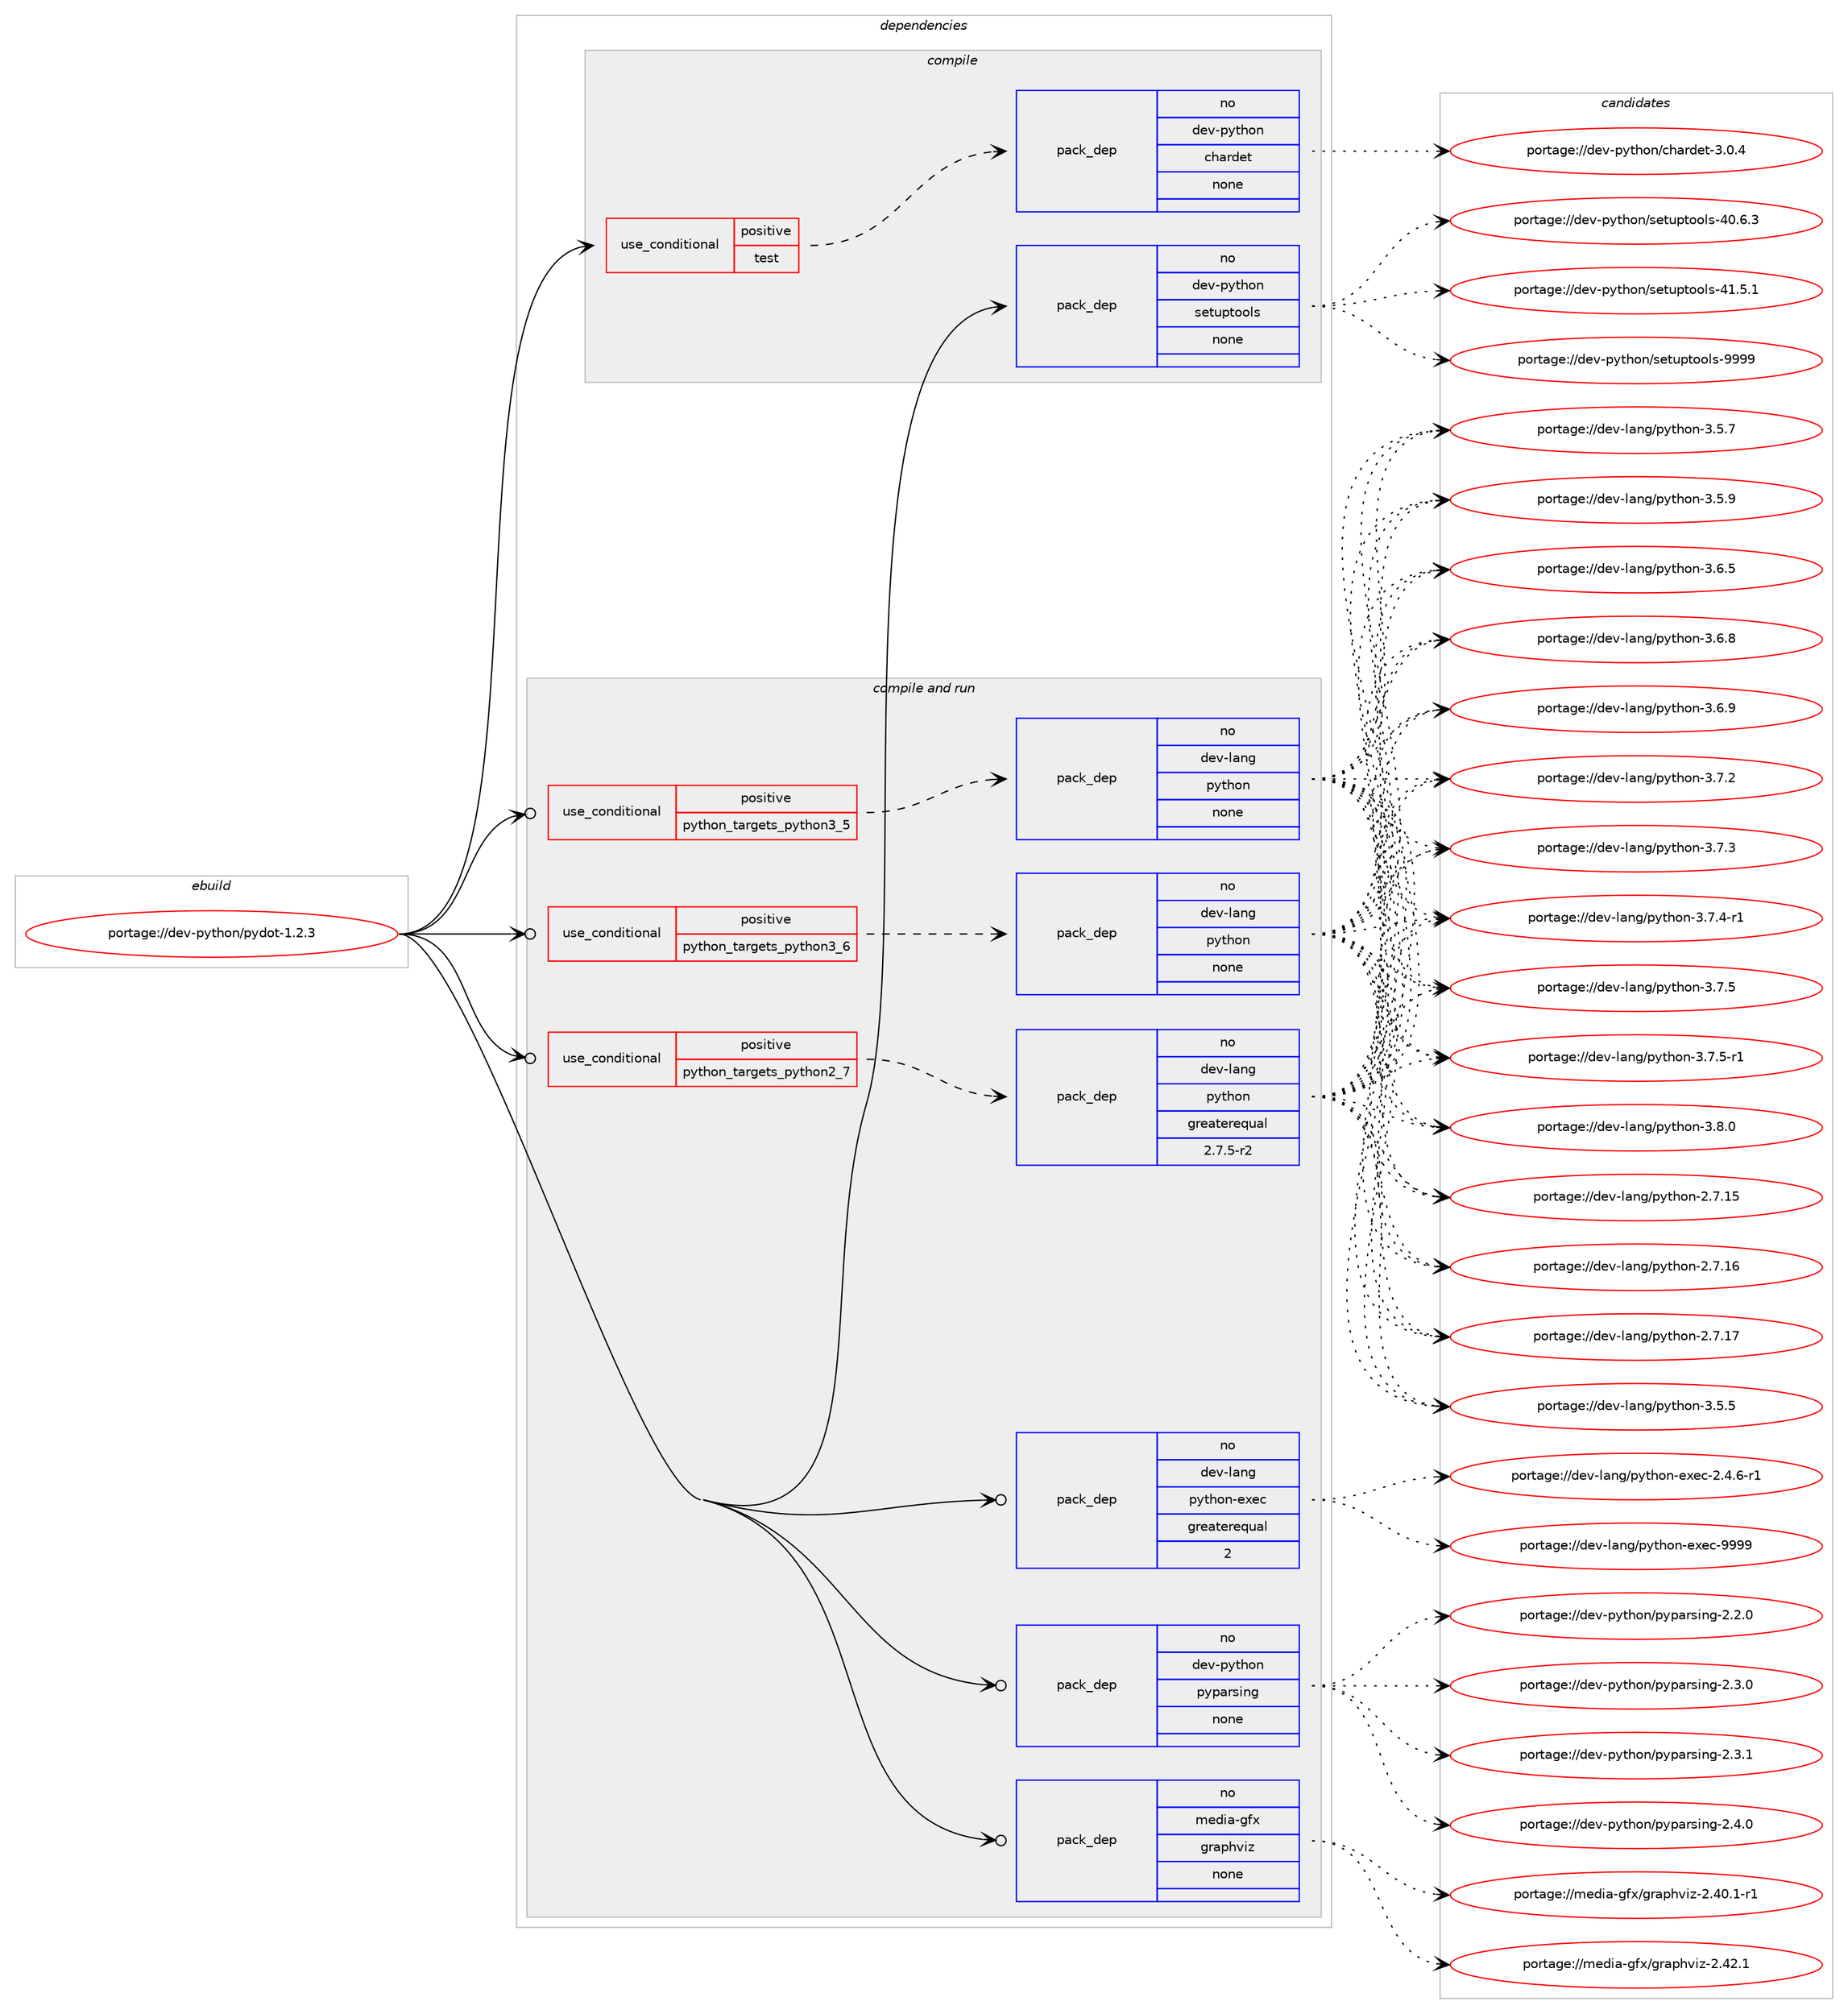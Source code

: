 digraph prolog {

# *************
# Graph options
# *************

newrank=true;
concentrate=true;
compound=true;
graph [rankdir=LR,fontname=Helvetica,fontsize=10,ranksep=1.5];#, ranksep=2.5, nodesep=0.2];
edge  [arrowhead=vee];
node  [fontname=Helvetica,fontsize=10];

# **********
# The ebuild
# **********

subgraph cluster_leftcol {
color=gray;
rank=same;
label=<<i>ebuild</i>>;
id [label="portage://dev-python/pydot-1.2.3", color=red, width=4, href="../dev-python/pydot-1.2.3.svg"];
}

# ****************
# The dependencies
# ****************

subgraph cluster_midcol {
color=gray;
label=<<i>dependencies</i>>;
subgraph cluster_compile {
fillcolor="#eeeeee";
style=filled;
label=<<i>compile</i>>;
subgraph cond34992 {
dependency160309 [label=<<TABLE BORDER="0" CELLBORDER="1" CELLSPACING="0" CELLPADDING="4"><TR><TD ROWSPAN="3" CELLPADDING="10">use_conditional</TD></TR><TR><TD>positive</TD></TR><TR><TD>test</TD></TR></TABLE>>, shape=none, color=red];
subgraph pack121952 {
dependency160310 [label=<<TABLE BORDER="0" CELLBORDER="1" CELLSPACING="0" CELLPADDING="4" WIDTH="220"><TR><TD ROWSPAN="6" CELLPADDING="30">pack_dep</TD></TR><TR><TD WIDTH="110">no</TD></TR><TR><TD>dev-python</TD></TR><TR><TD>chardet</TD></TR><TR><TD>none</TD></TR><TR><TD></TD></TR></TABLE>>, shape=none, color=blue];
}
dependency160309:e -> dependency160310:w [weight=20,style="dashed",arrowhead="vee"];
}
id:e -> dependency160309:w [weight=20,style="solid",arrowhead="vee"];
subgraph pack121953 {
dependency160311 [label=<<TABLE BORDER="0" CELLBORDER="1" CELLSPACING="0" CELLPADDING="4" WIDTH="220"><TR><TD ROWSPAN="6" CELLPADDING="30">pack_dep</TD></TR><TR><TD WIDTH="110">no</TD></TR><TR><TD>dev-python</TD></TR><TR><TD>setuptools</TD></TR><TR><TD>none</TD></TR><TR><TD></TD></TR></TABLE>>, shape=none, color=blue];
}
id:e -> dependency160311:w [weight=20,style="solid",arrowhead="vee"];
}
subgraph cluster_compileandrun {
fillcolor="#eeeeee";
style=filled;
label=<<i>compile and run</i>>;
subgraph cond34993 {
dependency160312 [label=<<TABLE BORDER="0" CELLBORDER="1" CELLSPACING="0" CELLPADDING="4"><TR><TD ROWSPAN="3" CELLPADDING="10">use_conditional</TD></TR><TR><TD>positive</TD></TR><TR><TD>python_targets_python2_7</TD></TR></TABLE>>, shape=none, color=red];
subgraph pack121954 {
dependency160313 [label=<<TABLE BORDER="0" CELLBORDER="1" CELLSPACING="0" CELLPADDING="4" WIDTH="220"><TR><TD ROWSPAN="6" CELLPADDING="30">pack_dep</TD></TR><TR><TD WIDTH="110">no</TD></TR><TR><TD>dev-lang</TD></TR><TR><TD>python</TD></TR><TR><TD>greaterequal</TD></TR><TR><TD>2.7.5-r2</TD></TR></TABLE>>, shape=none, color=blue];
}
dependency160312:e -> dependency160313:w [weight=20,style="dashed",arrowhead="vee"];
}
id:e -> dependency160312:w [weight=20,style="solid",arrowhead="odotvee"];
subgraph cond34994 {
dependency160314 [label=<<TABLE BORDER="0" CELLBORDER="1" CELLSPACING="0" CELLPADDING="4"><TR><TD ROWSPAN="3" CELLPADDING="10">use_conditional</TD></TR><TR><TD>positive</TD></TR><TR><TD>python_targets_python3_5</TD></TR></TABLE>>, shape=none, color=red];
subgraph pack121955 {
dependency160315 [label=<<TABLE BORDER="0" CELLBORDER="1" CELLSPACING="0" CELLPADDING="4" WIDTH="220"><TR><TD ROWSPAN="6" CELLPADDING="30">pack_dep</TD></TR><TR><TD WIDTH="110">no</TD></TR><TR><TD>dev-lang</TD></TR><TR><TD>python</TD></TR><TR><TD>none</TD></TR><TR><TD></TD></TR></TABLE>>, shape=none, color=blue];
}
dependency160314:e -> dependency160315:w [weight=20,style="dashed",arrowhead="vee"];
}
id:e -> dependency160314:w [weight=20,style="solid",arrowhead="odotvee"];
subgraph cond34995 {
dependency160316 [label=<<TABLE BORDER="0" CELLBORDER="1" CELLSPACING="0" CELLPADDING="4"><TR><TD ROWSPAN="3" CELLPADDING="10">use_conditional</TD></TR><TR><TD>positive</TD></TR><TR><TD>python_targets_python3_6</TD></TR></TABLE>>, shape=none, color=red];
subgraph pack121956 {
dependency160317 [label=<<TABLE BORDER="0" CELLBORDER="1" CELLSPACING="0" CELLPADDING="4" WIDTH="220"><TR><TD ROWSPAN="6" CELLPADDING="30">pack_dep</TD></TR><TR><TD WIDTH="110">no</TD></TR><TR><TD>dev-lang</TD></TR><TR><TD>python</TD></TR><TR><TD>none</TD></TR><TR><TD></TD></TR></TABLE>>, shape=none, color=blue];
}
dependency160316:e -> dependency160317:w [weight=20,style="dashed",arrowhead="vee"];
}
id:e -> dependency160316:w [weight=20,style="solid",arrowhead="odotvee"];
subgraph pack121957 {
dependency160318 [label=<<TABLE BORDER="0" CELLBORDER="1" CELLSPACING="0" CELLPADDING="4" WIDTH="220"><TR><TD ROWSPAN="6" CELLPADDING="30">pack_dep</TD></TR><TR><TD WIDTH="110">no</TD></TR><TR><TD>dev-lang</TD></TR><TR><TD>python-exec</TD></TR><TR><TD>greaterequal</TD></TR><TR><TD>2</TD></TR></TABLE>>, shape=none, color=blue];
}
id:e -> dependency160318:w [weight=20,style="solid",arrowhead="odotvee"];
subgraph pack121958 {
dependency160319 [label=<<TABLE BORDER="0" CELLBORDER="1" CELLSPACING="0" CELLPADDING="4" WIDTH="220"><TR><TD ROWSPAN="6" CELLPADDING="30">pack_dep</TD></TR><TR><TD WIDTH="110">no</TD></TR><TR><TD>dev-python</TD></TR><TR><TD>pyparsing</TD></TR><TR><TD>none</TD></TR><TR><TD></TD></TR></TABLE>>, shape=none, color=blue];
}
id:e -> dependency160319:w [weight=20,style="solid",arrowhead="odotvee"];
subgraph pack121959 {
dependency160320 [label=<<TABLE BORDER="0" CELLBORDER="1" CELLSPACING="0" CELLPADDING="4" WIDTH="220"><TR><TD ROWSPAN="6" CELLPADDING="30">pack_dep</TD></TR><TR><TD WIDTH="110">no</TD></TR><TR><TD>media-gfx</TD></TR><TR><TD>graphviz</TD></TR><TR><TD>none</TD></TR><TR><TD></TD></TR></TABLE>>, shape=none, color=blue];
}
id:e -> dependency160320:w [weight=20,style="solid",arrowhead="odotvee"];
}
subgraph cluster_run {
fillcolor="#eeeeee";
style=filled;
label=<<i>run</i>>;
}
}

# **************
# The candidates
# **************

subgraph cluster_choices {
rank=same;
color=gray;
label=<<i>candidates</i>>;

subgraph choice121952 {
color=black;
nodesep=1;
choiceportage10010111845112121116104111110479910497114100101116455146484652 [label="portage://dev-python/chardet-3.0.4", color=red, width=4,href="../dev-python/chardet-3.0.4.svg"];
dependency160310:e -> choiceportage10010111845112121116104111110479910497114100101116455146484652:w [style=dotted,weight="100"];
}
subgraph choice121953 {
color=black;
nodesep=1;
choiceportage100101118451121211161041111104711510111611711211611111110811545524846544651 [label="portage://dev-python/setuptools-40.6.3", color=red, width=4,href="../dev-python/setuptools-40.6.3.svg"];
choiceportage100101118451121211161041111104711510111611711211611111110811545524946534649 [label="portage://dev-python/setuptools-41.5.1", color=red, width=4,href="../dev-python/setuptools-41.5.1.svg"];
choiceportage10010111845112121116104111110471151011161171121161111111081154557575757 [label="portage://dev-python/setuptools-9999", color=red, width=4,href="../dev-python/setuptools-9999.svg"];
dependency160311:e -> choiceportage100101118451121211161041111104711510111611711211611111110811545524846544651:w [style=dotted,weight="100"];
dependency160311:e -> choiceportage100101118451121211161041111104711510111611711211611111110811545524946534649:w [style=dotted,weight="100"];
dependency160311:e -> choiceportage10010111845112121116104111110471151011161171121161111111081154557575757:w [style=dotted,weight="100"];
}
subgraph choice121954 {
color=black;
nodesep=1;
choiceportage10010111845108971101034711212111610411111045504655464953 [label="portage://dev-lang/python-2.7.15", color=red, width=4,href="../dev-lang/python-2.7.15.svg"];
choiceportage10010111845108971101034711212111610411111045504655464954 [label="portage://dev-lang/python-2.7.16", color=red, width=4,href="../dev-lang/python-2.7.16.svg"];
choiceportage10010111845108971101034711212111610411111045504655464955 [label="portage://dev-lang/python-2.7.17", color=red, width=4,href="../dev-lang/python-2.7.17.svg"];
choiceportage100101118451089711010347112121116104111110455146534653 [label="portage://dev-lang/python-3.5.5", color=red, width=4,href="../dev-lang/python-3.5.5.svg"];
choiceportage100101118451089711010347112121116104111110455146534655 [label="portage://dev-lang/python-3.5.7", color=red, width=4,href="../dev-lang/python-3.5.7.svg"];
choiceportage100101118451089711010347112121116104111110455146534657 [label="portage://dev-lang/python-3.5.9", color=red, width=4,href="../dev-lang/python-3.5.9.svg"];
choiceportage100101118451089711010347112121116104111110455146544653 [label="portage://dev-lang/python-3.6.5", color=red, width=4,href="../dev-lang/python-3.6.5.svg"];
choiceportage100101118451089711010347112121116104111110455146544656 [label="portage://dev-lang/python-3.6.8", color=red, width=4,href="../dev-lang/python-3.6.8.svg"];
choiceportage100101118451089711010347112121116104111110455146544657 [label="portage://dev-lang/python-3.6.9", color=red, width=4,href="../dev-lang/python-3.6.9.svg"];
choiceportage100101118451089711010347112121116104111110455146554650 [label="portage://dev-lang/python-3.7.2", color=red, width=4,href="../dev-lang/python-3.7.2.svg"];
choiceportage100101118451089711010347112121116104111110455146554651 [label="portage://dev-lang/python-3.7.3", color=red, width=4,href="../dev-lang/python-3.7.3.svg"];
choiceportage1001011184510897110103471121211161041111104551465546524511449 [label="portage://dev-lang/python-3.7.4-r1", color=red, width=4,href="../dev-lang/python-3.7.4-r1.svg"];
choiceportage100101118451089711010347112121116104111110455146554653 [label="portage://dev-lang/python-3.7.5", color=red, width=4,href="../dev-lang/python-3.7.5.svg"];
choiceportage1001011184510897110103471121211161041111104551465546534511449 [label="portage://dev-lang/python-3.7.5-r1", color=red, width=4,href="../dev-lang/python-3.7.5-r1.svg"];
choiceportage100101118451089711010347112121116104111110455146564648 [label="portage://dev-lang/python-3.8.0", color=red, width=4,href="../dev-lang/python-3.8.0.svg"];
dependency160313:e -> choiceportage10010111845108971101034711212111610411111045504655464953:w [style=dotted,weight="100"];
dependency160313:e -> choiceportage10010111845108971101034711212111610411111045504655464954:w [style=dotted,weight="100"];
dependency160313:e -> choiceportage10010111845108971101034711212111610411111045504655464955:w [style=dotted,weight="100"];
dependency160313:e -> choiceportage100101118451089711010347112121116104111110455146534653:w [style=dotted,weight="100"];
dependency160313:e -> choiceportage100101118451089711010347112121116104111110455146534655:w [style=dotted,weight="100"];
dependency160313:e -> choiceportage100101118451089711010347112121116104111110455146534657:w [style=dotted,weight="100"];
dependency160313:e -> choiceportage100101118451089711010347112121116104111110455146544653:w [style=dotted,weight="100"];
dependency160313:e -> choiceportage100101118451089711010347112121116104111110455146544656:w [style=dotted,weight="100"];
dependency160313:e -> choiceportage100101118451089711010347112121116104111110455146544657:w [style=dotted,weight="100"];
dependency160313:e -> choiceportage100101118451089711010347112121116104111110455146554650:w [style=dotted,weight="100"];
dependency160313:e -> choiceportage100101118451089711010347112121116104111110455146554651:w [style=dotted,weight="100"];
dependency160313:e -> choiceportage1001011184510897110103471121211161041111104551465546524511449:w [style=dotted,weight="100"];
dependency160313:e -> choiceportage100101118451089711010347112121116104111110455146554653:w [style=dotted,weight="100"];
dependency160313:e -> choiceportage1001011184510897110103471121211161041111104551465546534511449:w [style=dotted,weight="100"];
dependency160313:e -> choiceportage100101118451089711010347112121116104111110455146564648:w [style=dotted,weight="100"];
}
subgraph choice121955 {
color=black;
nodesep=1;
choiceportage10010111845108971101034711212111610411111045504655464953 [label="portage://dev-lang/python-2.7.15", color=red, width=4,href="../dev-lang/python-2.7.15.svg"];
choiceportage10010111845108971101034711212111610411111045504655464954 [label="portage://dev-lang/python-2.7.16", color=red, width=4,href="../dev-lang/python-2.7.16.svg"];
choiceportage10010111845108971101034711212111610411111045504655464955 [label="portage://dev-lang/python-2.7.17", color=red, width=4,href="../dev-lang/python-2.7.17.svg"];
choiceportage100101118451089711010347112121116104111110455146534653 [label="portage://dev-lang/python-3.5.5", color=red, width=4,href="../dev-lang/python-3.5.5.svg"];
choiceportage100101118451089711010347112121116104111110455146534655 [label="portage://dev-lang/python-3.5.7", color=red, width=4,href="../dev-lang/python-3.5.7.svg"];
choiceportage100101118451089711010347112121116104111110455146534657 [label="portage://dev-lang/python-3.5.9", color=red, width=4,href="../dev-lang/python-3.5.9.svg"];
choiceportage100101118451089711010347112121116104111110455146544653 [label="portage://dev-lang/python-3.6.5", color=red, width=4,href="../dev-lang/python-3.6.5.svg"];
choiceportage100101118451089711010347112121116104111110455146544656 [label="portage://dev-lang/python-3.6.8", color=red, width=4,href="../dev-lang/python-3.6.8.svg"];
choiceportage100101118451089711010347112121116104111110455146544657 [label="portage://dev-lang/python-3.6.9", color=red, width=4,href="../dev-lang/python-3.6.9.svg"];
choiceportage100101118451089711010347112121116104111110455146554650 [label="portage://dev-lang/python-3.7.2", color=red, width=4,href="../dev-lang/python-3.7.2.svg"];
choiceportage100101118451089711010347112121116104111110455146554651 [label="portage://dev-lang/python-3.7.3", color=red, width=4,href="../dev-lang/python-3.7.3.svg"];
choiceportage1001011184510897110103471121211161041111104551465546524511449 [label="portage://dev-lang/python-3.7.4-r1", color=red, width=4,href="../dev-lang/python-3.7.4-r1.svg"];
choiceportage100101118451089711010347112121116104111110455146554653 [label="portage://dev-lang/python-3.7.5", color=red, width=4,href="../dev-lang/python-3.7.5.svg"];
choiceportage1001011184510897110103471121211161041111104551465546534511449 [label="portage://dev-lang/python-3.7.5-r1", color=red, width=4,href="../dev-lang/python-3.7.5-r1.svg"];
choiceportage100101118451089711010347112121116104111110455146564648 [label="portage://dev-lang/python-3.8.0", color=red, width=4,href="../dev-lang/python-3.8.0.svg"];
dependency160315:e -> choiceportage10010111845108971101034711212111610411111045504655464953:w [style=dotted,weight="100"];
dependency160315:e -> choiceportage10010111845108971101034711212111610411111045504655464954:w [style=dotted,weight="100"];
dependency160315:e -> choiceportage10010111845108971101034711212111610411111045504655464955:w [style=dotted,weight="100"];
dependency160315:e -> choiceportage100101118451089711010347112121116104111110455146534653:w [style=dotted,weight="100"];
dependency160315:e -> choiceportage100101118451089711010347112121116104111110455146534655:w [style=dotted,weight="100"];
dependency160315:e -> choiceportage100101118451089711010347112121116104111110455146534657:w [style=dotted,weight="100"];
dependency160315:e -> choiceportage100101118451089711010347112121116104111110455146544653:w [style=dotted,weight="100"];
dependency160315:e -> choiceportage100101118451089711010347112121116104111110455146544656:w [style=dotted,weight="100"];
dependency160315:e -> choiceportage100101118451089711010347112121116104111110455146544657:w [style=dotted,weight="100"];
dependency160315:e -> choiceportage100101118451089711010347112121116104111110455146554650:w [style=dotted,weight="100"];
dependency160315:e -> choiceportage100101118451089711010347112121116104111110455146554651:w [style=dotted,weight="100"];
dependency160315:e -> choiceportage1001011184510897110103471121211161041111104551465546524511449:w [style=dotted,weight="100"];
dependency160315:e -> choiceportage100101118451089711010347112121116104111110455146554653:w [style=dotted,weight="100"];
dependency160315:e -> choiceportage1001011184510897110103471121211161041111104551465546534511449:w [style=dotted,weight="100"];
dependency160315:e -> choiceportage100101118451089711010347112121116104111110455146564648:w [style=dotted,weight="100"];
}
subgraph choice121956 {
color=black;
nodesep=1;
choiceportage10010111845108971101034711212111610411111045504655464953 [label="portage://dev-lang/python-2.7.15", color=red, width=4,href="../dev-lang/python-2.7.15.svg"];
choiceportage10010111845108971101034711212111610411111045504655464954 [label="portage://dev-lang/python-2.7.16", color=red, width=4,href="../dev-lang/python-2.7.16.svg"];
choiceportage10010111845108971101034711212111610411111045504655464955 [label="portage://dev-lang/python-2.7.17", color=red, width=4,href="../dev-lang/python-2.7.17.svg"];
choiceportage100101118451089711010347112121116104111110455146534653 [label="portage://dev-lang/python-3.5.5", color=red, width=4,href="../dev-lang/python-3.5.5.svg"];
choiceportage100101118451089711010347112121116104111110455146534655 [label="portage://dev-lang/python-3.5.7", color=red, width=4,href="../dev-lang/python-3.5.7.svg"];
choiceportage100101118451089711010347112121116104111110455146534657 [label="portage://dev-lang/python-3.5.9", color=red, width=4,href="../dev-lang/python-3.5.9.svg"];
choiceportage100101118451089711010347112121116104111110455146544653 [label="portage://dev-lang/python-3.6.5", color=red, width=4,href="../dev-lang/python-3.6.5.svg"];
choiceportage100101118451089711010347112121116104111110455146544656 [label="portage://dev-lang/python-3.6.8", color=red, width=4,href="../dev-lang/python-3.6.8.svg"];
choiceportage100101118451089711010347112121116104111110455146544657 [label="portage://dev-lang/python-3.6.9", color=red, width=4,href="../dev-lang/python-3.6.9.svg"];
choiceportage100101118451089711010347112121116104111110455146554650 [label="portage://dev-lang/python-3.7.2", color=red, width=4,href="../dev-lang/python-3.7.2.svg"];
choiceportage100101118451089711010347112121116104111110455146554651 [label="portage://dev-lang/python-3.7.3", color=red, width=4,href="../dev-lang/python-3.7.3.svg"];
choiceportage1001011184510897110103471121211161041111104551465546524511449 [label="portage://dev-lang/python-3.7.4-r1", color=red, width=4,href="../dev-lang/python-3.7.4-r1.svg"];
choiceportage100101118451089711010347112121116104111110455146554653 [label="portage://dev-lang/python-3.7.5", color=red, width=4,href="../dev-lang/python-3.7.5.svg"];
choiceportage1001011184510897110103471121211161041111104551465546534511449 [label="portage://dev-lang/python-3.7.5-r1", color=red, width=4,href="../dev-lang/python-3.7.5-r1.svg"];
choiceportage100101118451089711010347112121116104111110455146564648 [label="portage://dev-lang/python-3.8.0", color=red, width=4,href="../dev-lang/python-3.8.0.svg"];
dependency160317:e -> choiceportage10010111845108971101034711212111610411111045504655464953:w [style=dotted,weight="100"];
dependency160317:e -> choiceportage10010111845108971101034711212111610411111045504655464954:w [style=dotted,weight="100"];
dependency160317:e -> choiceportage10010111845108971101034711212111610411111045504655464955:w [style=dotted,weight="100"];
dependency160317:e -> choiceportage100101118451089711010347112121116104111110455146534653:w [style=dotted,weight="100"];
dependency160317:e -> choiceportage100101118451089711010347112121116104111110455146534655:w [style=dotted,weight="100"];
dependency160317:e -> choiceportage100101118451089711010347112121116104111110455146534657:w [style=dotted,weight="100"];
dependency160317:e -> choiceportage100101118451089711010347112121116104111110455146544653:w [style=dotted,weight="100"];
dependency160317:e -> choiceportage100101118451089711010347112121116104111110455146544656:w [style=dotted,weight="100"];
dependency160317:e -> choiceportage100101118451089711010347112121116104111110455146544657:w [style=dotted,weight="100"];
dependency160317:e -> choiceportage100101118451089711010347112121116104111110455146554650:w [style=dotted,weight="100"];
dependency160317:e -> choiceportage100101118451089711010347112121116104111110455146554651:w [style=dotted,weight="100"];
dependency160317:e -> choiceportage1001011184510897110103471121211161041111104551465546524511449:w [style=dotted,weight="100"];
dependency160317:e -> choiceportage100101118451089711010347112121116104111110455146554653:w [style=dotted,weight="100"];
dependency160317:e -> choiceportage1001011184510897110103471121211161041111104551465546534511449:w [style=dotted,weight="100"];
dependency160317:e -> choiceportage100101118451089711010347112121116104111110455146564648:w [style=dotted,weight="100"];
}
subgraph choice121957 {
color=black;
nodesep=1;
choiceportage10010111845108971101034711212111610411111045101120101994550465246544511449 [label="portage://dev-lang/python-exec-2.4.6-r1", color=red, width=4,href="../dev-lang/python-exec-2.4.6-r1.svg"];
choiceportage10010111845108971101034711212111610411111045101120101994557575757 [label="portage://dev-lang/python-exec-9999", color=red, width=4,href="../dev-lang/python-exec-9999.svg"];
dependency160318:e -> choiceportage10010111845108971101034711212111610411111045101120101994550465246544511449:w [style=dotted,weight="100"];
dependency160318:e -> choiceportage10010111845108971101034711212111610411111045101120101994557575757:w [style=dotted,weight="100"];
}
subgraph choice121958 {
color=black;
nodesep=1;
choiceportage100101118451121211161041111104711212111297114115105110103455046504648 [label="portage://dev-python/pyparsing-2.2.0", color=red, width=4,href="../dev-python/pyparsing-2.2.0.svg"];
choiceportage100101118451121211161041111104711212111297114115105110103455046514648 [label="portage://dev-python/pyparsing-2.3.0", color=red, width=4,href="../dev-python/pyparsing-2.3.0.svg"];
choiceportage100101118451121211161041111104711212111297114115105110103455046514649 [label="portage://dev-python/pyparsing-2.3.1", color=red, width=4,href="../dev-python/pyparsing-2.3.1.svg"];
choiceportage100101118451121211161041111104711212111297114115105110103455046524648 [label="portage://dev-python/pyparsing-2.4.0", color=red, width=4,href="../dev-python/pyparsing-2.4.0.svg"];
dependency160319:e -> choiceportage100101118451121211161041111104711212111297114115105110103455046504648:w [style=dotted,weight="100"];
dependency160319:e -> choiceportage100101118451121211161041111104711212111297114115105110103455046514648:w [style=dotted,weight="100"];
dependency160319:e -> choiceportage100101118451121211161041111104711212111297114115105110103455046514649:w [style=dotted,weight="100"];
dependency160319:e -> choiceportage100101118451121211161041111104711212111297114115105110103455046524648:w [style=dotted,weight="100"];
}
subgraph choice121959 {
color=black;
nodesep=1;
choiceportage10910110010597451031021204710311497112104118105122455046524846494511449 [label="portage://media-gfx/graphviz-2.40.1-r1", color=red, width=4,href="../media-gfx/graphviz-2.40.1-r1.svg"];
choiceportage1091011001059745103102120471031149711210411810512245504652504649 [label="portage://media-gfx/graphviz-2.42.1", color=red, width=4,href="../media-gfx/graphviz-2.42.1.svg"];
dependency160320:e -> choiceportage10910110010597451031021204710311497112104118105122455046524846494511449:w [style=dotted,weight="100"];
dependency160320:e -> choiceportage1091011001059745103102120471031149711210411810512245504652504649:w [style=dotted,weight="100"];
}
}

}
